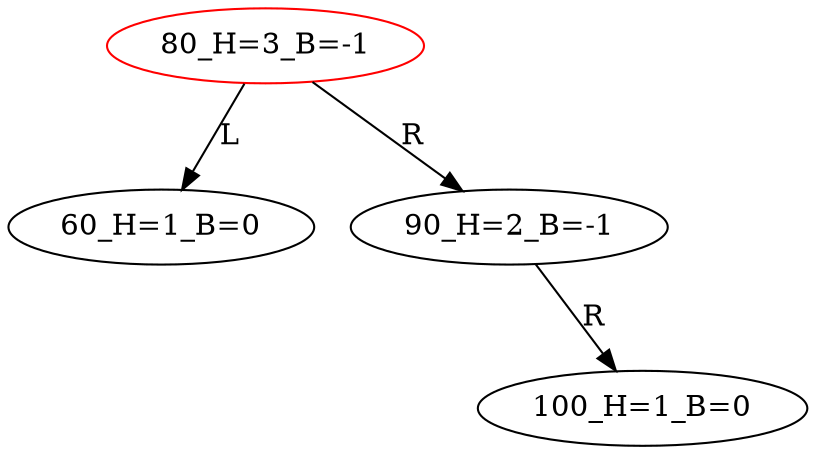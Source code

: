 digraph BiTreeDelete {
"80_H=3_B=-1" -> {"60_H=1_B=0"} [label="L"]
"80_H=3_B=-1" -> {"90_H=2_B=-1"} [label="R"]
"90_H=2_B=-1" -> {"HD0"} [label="L"] [style=invis]
"HD0" [style=invis]
"90_H=2_B=-1" -> {"100_H=1_B=0"} [label="R"]
"80_H=3_B=-1" [color=red]
"60_H=1_B=0"
"90_H=2_B=-1"
"100_H=1_B=0"
}
